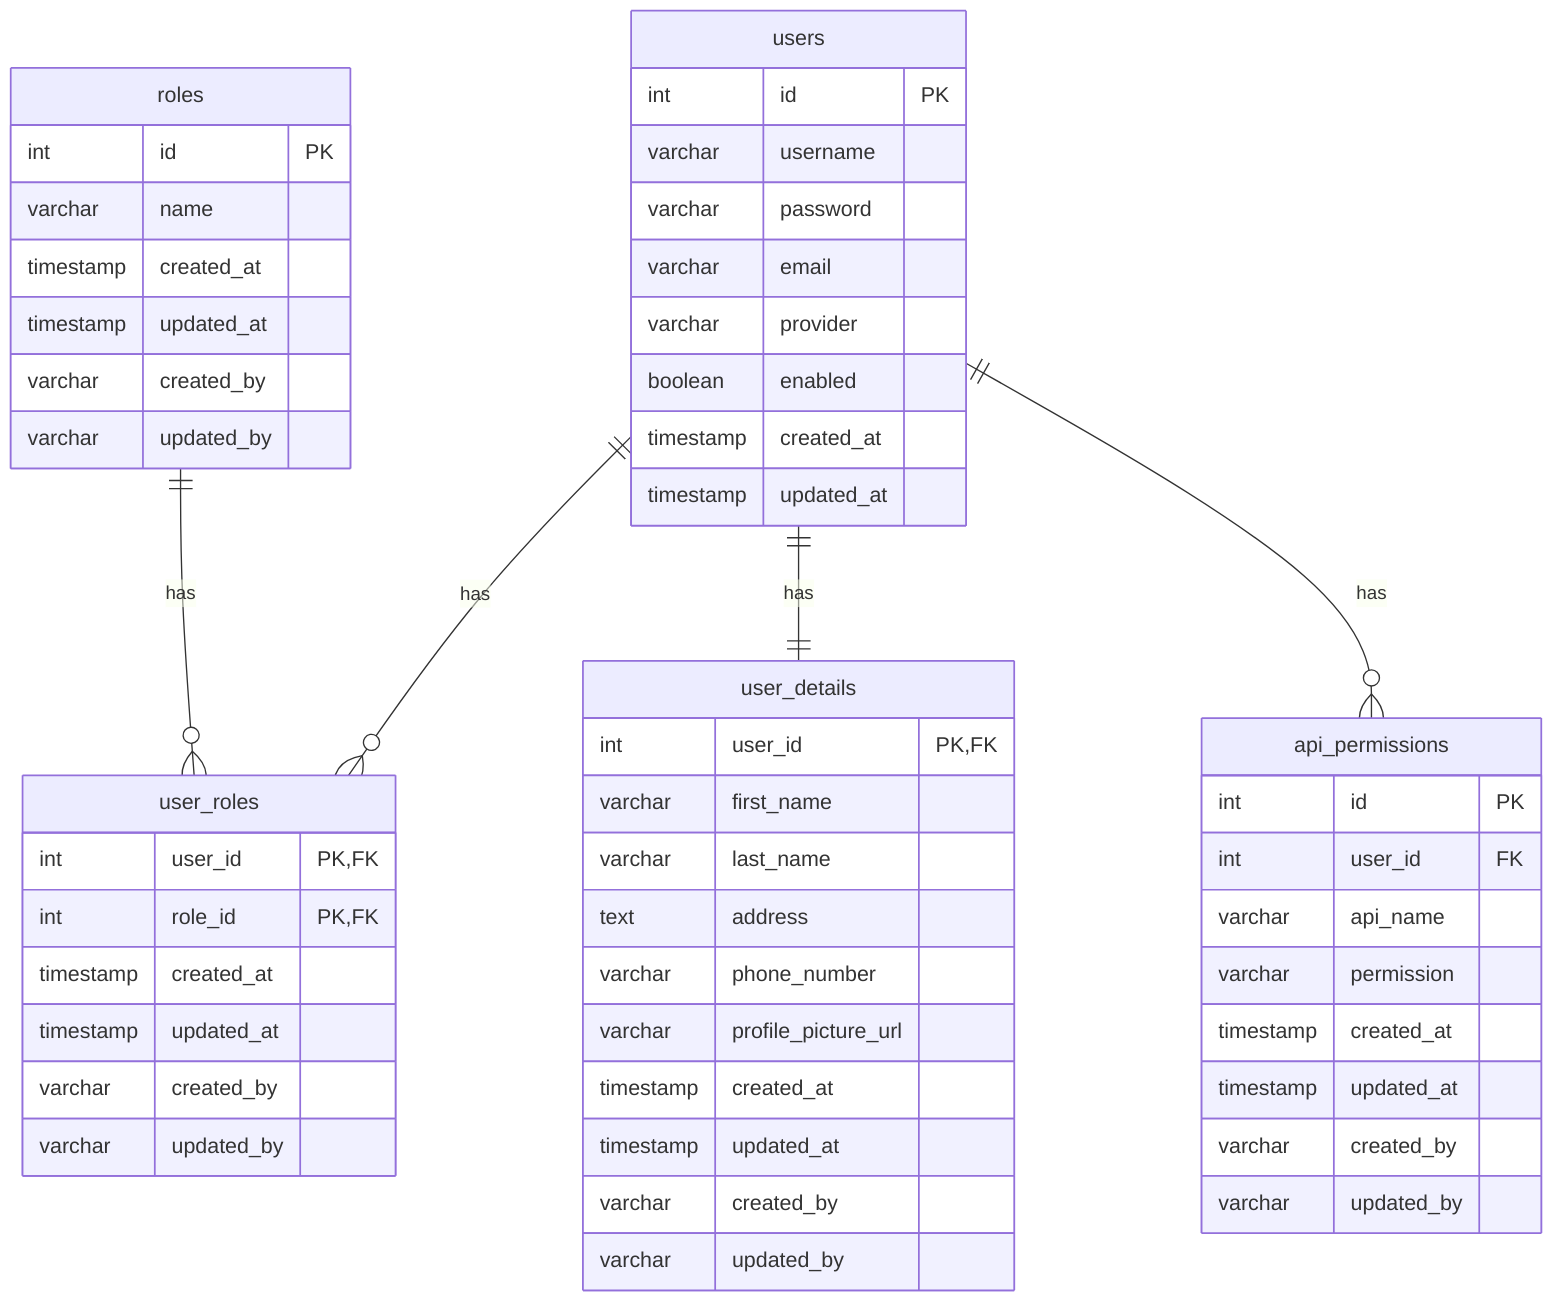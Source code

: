 erDiagram
    users ||--o{ user_roles : has
    users ||--|| user_details : has
    users ||--o{ api_permissions : has
    roles ||--o{ user_roles : has

    users {
        int id PK
        varchar username
        varchar password
        varchar email
        varchar provider
        boolean enabled
        timestamp created_at
        timestamp updated_at
    }

    roles {
        int id PK
        varchar name
        timestamp created_at
        timestamp updated_at
        varchar created_by
        varchar updated_by
    }

    user_roles {
        int user_id PK,FK
        int role_id PK,FK
        timestamp created_at
        timestamp updated_at
        varchar created_by
        varchar updated_by
    }

    user_details {
        int user_id PK,FK
        varchar first_name
        varchar last_name
        text address
        varchar phone_number
        varchar profile_picture_url
        timestamp created_at
        timestamp updated_at
        varchar created_by
        varchar updated_by
    }

    api_permissions {
        int id PK
        int user_id FK
        varchar api_name
        varchar permission
        timestamp created_at
        timestamp updated_at
        varchar created_by
        varchar updated_by
    }